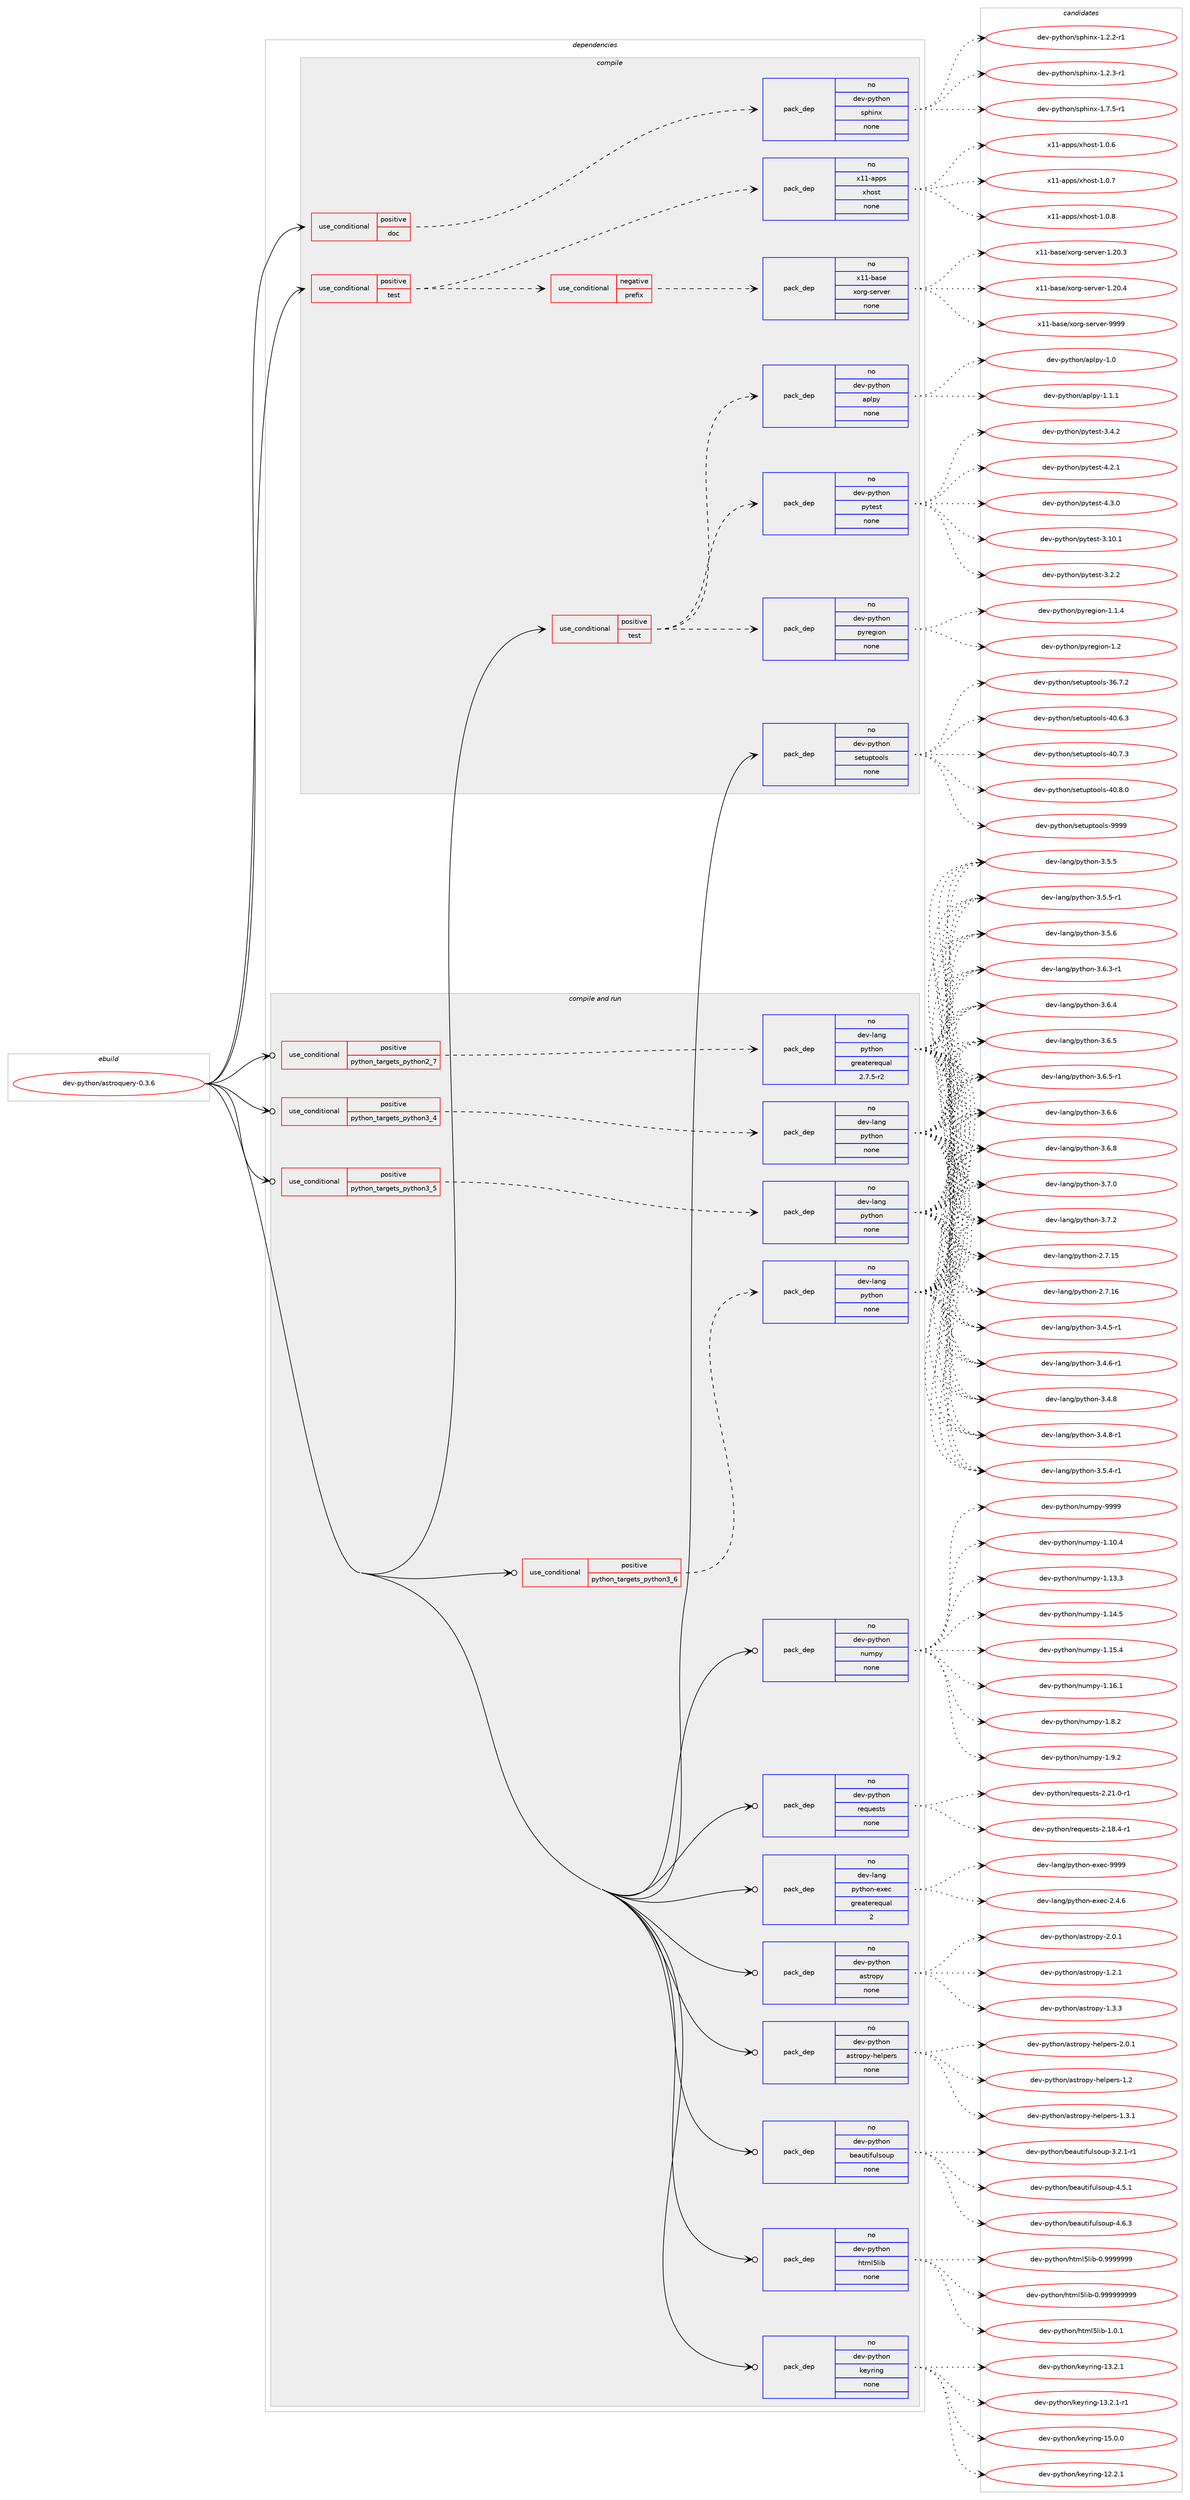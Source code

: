 digraph prolog {

# *************
# Graph options
# *************

newrank=true;
concentrate=true;
compound=true;
graph [rankdir=LR,fontname=Helvetica,fontsize=10,ranksep=1.5];#, ranksep=2.5, nodesep=0.2];
edge  [arrowhead=vee];
node  [fontname=Helvetica,fontsize=10];

# **********
# The ebuild
# **********

subgraph cluster_leftcol {
color=gray;
rank=same;
label=<<i>ebuild</i>>;
id [label="dev-python/astroquery-0.3.6", color=red, width=4, href="../dev-python/astroquery-0.3.6.svg"];
}

# ****************
# The dependencies
# ****************

subgraph cluster_midcol {
color=gray;
label=<<i>dependencies</i>>;
subgraph cluster_compile {
fillcolor="#eeeeee";
style=filled;
label=<<i>compile</i>>;
subgraph cond371108 {
dependency1399318 [label=<<TABLE BORDER="0" CELLBORDER="1" CELLSPACING="0" CELLPADDING="4"><TR><TD ROWSPAN="3" CELLPADDING="10">use_conditional</TD></TR><TR><TD>positive</TD></TR><TR><TD>doc</TD></TR></TABLE>>, shape=none, color=red];
subgraph pack1004985 {
dependency1399319 [label=<<TABLE BORDER="0" CELLBORDER="1" CELLSPACING="0" CELLPADDING="4" WIDTH="220"><TR><TD ROWSPAN="6" CELLPADDING="30">pack_dep</TD></TR><TR><TD WIDTH="110">no</TD></TR><TR><TD>dev-python</TD></TR><TR><TD>sphinx</TD></TR><TR><TD>none</TD></TR><TR><TD></TD></TR></TABLE>>, shape=none, color=blue];
}
dependency1399318:e -> dependency1399319:w [weight=20,style="dashed",arrowhead="vee"];
}
id:e -> dependency1399318:w [weight=20,style="solid",arrowhead="vee"];
subgraph cond371109 {
dependency1399320 [label=<<TABLE BORDER="0" CELLBORDER="1" CELLSPACING="0" CELLPADDING="4"><TR><TD ROWSPAN="3" CELLPADDING="10">use_conditional</TD></TR><TR><TD>positive</TD></TR><TR><TD>test</TD></TR></TABLE>>, shape=none, color=red];
subgraph cond371110 {
dependency1399321 [label=<<TABLE BORDER="0" CELLBORDER="1" CELLSPACING="0" CELLPADDING="4"><TR><TD ROWSPAN="3" CELLPADDING="10">use_conditional</TD></TR><TR><TD>negative</TD></TR><TR><TD>prefix</TD></TR></TABLE>>, shape=none, color=red];
subgraph pack1004986 {
dependency1399322 [label=<<TABLE BORDER="0" CELLBORDER="1" CELLSPACING="0" CELLPADDING="4" WIDTH="220"><TR><TD ROWSPAN="6" CELLPADDING="30">pack_dep</TD></TR><TR><TD WIDTH="110">no</TD></TR><TR><TD>x11-base</TD></TR><TR><TD>xorg-server</TD></TR><TR><TD>none</TD></TR><TR><TD></TD></TR></TABLE>>, shape=none, color=blue];
}
dependency1399321:e -> dependency1399322:w [weight=20,style="dashed",arrowhead="vee"];
}
dependency1399320:e -> dependency1399321:w [weight=20,style="dashed",arrowhead="vee"];
subgraph pack1004987 {
dependency1399323 [label=<<TABLE BORDER="0" CELLBORDER="1" CELLSPACING="0" CELLPADDING="4" WIDTH="220"><TR><TD ROWSPAN="6" CELLPADDING="30">pack_dep</TD></TR><TR><TD WIDTH="110">no</TD></TR><TR><TD>x11-apps</TD></TR><TR><TD>xhost</TD></TR><TR><TD>none</TD></TR><TR><TD></TD></TR></TABLE>>, shape=none, color=blue];
}
dependency1399320:e -> dependency1399323:w [weight=20,style="dashed",arrowhead="vee"];
}
id:e -> dependency1399320:w [weight=20,style="solid",arrowhead="vee"];
subgraph cond371111 {
dependency1399324 [label=<<TABLE BORDER="0" CELLBORDER="1" CELLSPACING="0" CELLPADDING="4"><TR><TD ROWSPAN="3" CELLPADDING="10">use_conditional</TD></TR><TR><TD>positive</TD></TR><TR><TD>test</TD></TR></TABLE>>, shape=none, color=red];
subgraph pack1004988 {
dependency1399325 [label=<<TABLE BORDER="0" CELLBORDER="1" CELLSPACING="0" CELLPADDING="4" WIDTH="220"><TR><TD ROWSPAN="6" CELLPADDING="30">pack_dep</TD></TR><TR><TD WIDTH="110">no</TD></TR><TR><TD>dev-python</TD></TR><TR><TD>aplpy</TD></TR><TR><TD>none</TD></TR><TR><TD></TD></TR></TABLE>>, shape=none, color=blue];
}
dependency1399324:e -> dependency1399325:w [weight=20,style="dashed",arrowhead="vee"];
subgraph pack1004989 {
dependency1399326 [label=<<TABLE BORDER="0" CELLBORDER="1" CELLSPACING="0" CELLPADDING="4" WIDTH="220"><TR><TD ROWSPAN="6" CELLPADDING="30">pack_dep</TD></TR><TR><TD WIDTH="110">no</TD></TR><TR><TD>dev-python</TD></TR><TR><TD>pyregion</TD></TR><TR><TD>none</TD></TR><TR><TD></TD></TR></TABLE>>, shape=none, color=blue];
}
dependency1399324:e -> dependency1399326:w [weight=20,style="dashed",arrowhead="vee"];
subgraph pack1004990 {
dependency1399327 [label=<<TABLE BORDER="0" CELLBORDER="1" CELLSPACING="0" CELLPADDING="4" WIDTH="220"><TR><TD ROWSPAN="6" CELLPADDING="30">pack_dep</TD></TR><TR><TD WIDTH="110">no</TD></TR><TR><TD>dev-python</TD></TR><TR><TD>pytest</TD></TR><TR><TD>none</TD></TR><TR><TD></TD></TR></TABLE>>, shape=none, color=blue];
}
dependency1399324:e -> dependency1399327:w [weight=20,style="dashed",arrowhead="vee"];
}
id:e -> dependency1399324:w [weight=20,style="solid",arrowhead="vee"];
subgraph pack1004991 {
dependency1399328 [label=<<TABLE BORDER="0" CELLBORDER="1" CELLSPACING="0" CELLPADDING="4" WIDTH="220"><TR><TD ROWSPAN="6" CELLPADDING="30">pack_dep</TD></TR><TR><TD WIDTH="110">no</TD></TR><TR><TD>dev-python</TD></TR><TR><TD>setuptools</TD></TR><TR><TD>none</TD></TR><TR><TD></TD></TR></TABLE>>, shape=none, color=blue];
}
id:e -> dependency1399328:w [weight=20,style="solid",arrowhead="vee"];
}
subgraph cluster_compileandrun {
fillcolor="#eeeeee";
style=filled;
label=<<i>compile and run</i>>;
subgraph cond371112 {
dependency1399329 [label=<<TABLE BORDER="0" CELLBORDER="1" CELLSPACING="0" CELLPADDING="4"><TR><TD ROWSPAN="3" CELLPADDING="10">use_conditional</TD></TR><TR><TD>positive</TD></TR><TR><TD>python_targets_python2_7</TD></TR></TABLE>>, shape=none, color=red];
subgraph pack1004992 {
dependency1399330 [label=<<TABLE BORDER="0" CELLBORDER="1" CELLSPACING="0" CELLPADDING="4" WIDTH="220"><TR><TD ROWSPAN="6" CELLPADDING="30">pack_dep</TD></TR><TR><TD WIDTH="110">no</TD></TR><TR><TD>dev-lang</TD></TR><TR><TD>python</TD></TR><TR><TD>greaterequal</TD></TR><TR><TD>2.7.5-r2</TD></TR></TABLE>>, shape=none, color=blue];
}
dependency1399329:e -> dependency1399330:w [weight=20,style="dashed",arrowhead="vee"];
}
id:e -> dependency1399329:w [weight=20,style="solid",arrowhead="odotvee"];
subgraph cond371113 {
dependency1399331 [label=<<TABLE BORDER="0" CELLBORDER="1" CELLSPACING="0" CELLPADDING="4"><TR><TD ROWSPAN="3" CELLPADDING="10">use_conditional</TD></TR><TR><TD>positive</TD></TR><TR><TD>python_targets_python3_4</TD></TR></TABLE>>, shape=none, color=red];
subgraph pack1004993 {
dependency1399332 [label=<<TABLE BORDER="0" CELLBORDER="1" CELLSPACING="0" CELLPADDING="4" WIDTH="220"><TR><TD ROWSPAN="6" CELLPADDING="30">pack_dep</TD></TR><TR><TD WIDTH="110">no</TD></TR><TR><TD>dev-lang</TD></TR><TR><TD>python</TD></TR><TR><TD>none</TD></TR><TR><TD></TD></TR></TABLE>>, shape=none, color=blue];
}
dependency1399331:e -> dependency1399332:w [weight=20,style="dashed",arrowhead="vee"];
}
id:e -> dependency1399331:w [weight=20,style="solid",arrowhead="odotvee"];
subgraph cond371114 {
dependency1399333 [label=<<TABLE BORDER="0" CELLBORDER="1" CELLSPACING="0" CELLPADDING="4"><TR><TD ROWSPAN="3" CELLPADDING="10">use_conditional</TD></TR><TR><TD>positive</TD></TR><TR><TD>python_targets_python3_5</TD></TR></TABLE>>, shape=none, color=red];
subgraph pack1004994 {
dependency1399334 [label=<<TABLE BORDER="0" CELLBORDER="1" CELLSPACING="0" CELLPADDING="4" WIDTH="220"><TR><TD ROWSPAN="6" CELLPADDING="30">pack_dep</TD></TR><TR><TD WIDTH="110">no</TD></TR><TR><TD>dev-lang</TD></TR><TR><TD>python</TD></TR><TR><TD>none</TD></TR><TR><TD></TD></TR></TABLE>>, shape=none, color=blue];
}
dependency1399333:e -> dependency1399334:w [weight=20,style="dashed",arrowhead="vee"];
}
id:e -> dependency1399333:w [weight=20,style="solid",arrowhead="odotvee"];
subgraph cond371115 {
dependency1399335 [label=<<TABLE BORDER="0" CELLBORDER="1" CELLSPACING="0" CELLPADDING="4"><TR><TD ROWSPAN="3" CELLPADDING="10">use_conditional</TD></TR><TR><TD>positive</TD></TR><TR><TD>python_targets_python3_6</TD></TR></TABLE>>, shape=none, color=red];
subgraph pack1004995 {
dependency1399336 [label=<<TABLE BORDER="0" CELLBORDER="1" CELLSPACING="0" CELLPADDING="4" WIDTH="220"><TR><TD ROWSPAN="6" CELLPADDING="30">pack_dep</TD></TR><TR><TD WIDTH="110">no</TD></TR><TR><TD>dev-lang</TD></TR><TR><TD>python</TD></TR><TR><TD>none</TD></TR><TR><TD></TD></TR></TABLE>>, shape=none, color=blue];
}
dependency1399335:e -> dependency1399336:w [weight=20,style="dashed",arrowhead="vee"];
}
id:e -> dependency1399335:w [weight=20,style="solid",arrowhead="odotvee"];
subgraph pack1004996 {
dependency1399337 [label=<<TABLE BORDER="0" CELLBORDER="1" CELLSPACING="0" CELLPADDING="4" WIDTH="220"><TR><TD ROWSPAN="6" CELLPADDING="30">pack_dep</TD></TR><TR><TD WIDTH="110">no</TD></TR><TR><TD>dev-lang</TD></TR><TR><TD>python-exec</TD></TR><TR><TD>greaterequal</TD></TR><TR><TD>2</TD></TR></TABLE>>, shape=none, color=blue];
}
id:e -> dependency1399337:w [weight=20,style="solid",arrowhead="odotvee"];
subgraph pack1004997 {
dependency1399338 [label=<<TABLE BORDER="0" CELLBORDER="1" CELLSPACING="0" CELLPADDING="4" WIDTH="220"><TR><TD ROWSPAN="6" CELLPADDING="30">pack_dep</TD></TR><TR><TD WIDTH="110">no</TD></TR><TR><TD>dev-python</TD></TR><TR><TD>astropy</TD></TR><TR><TD>none</TD></TR><TR><TD></TD></TR></TABLE>>, shape=none, color=blue];
}
id:e -> dependency1399338:w [weight=20,style="solid",arrowhead="odotvee"];
subgraph pack1004998 {
dependency1399339 [label=<<TABLE BORDER="0" CELLBORDER="1" CELLSPACING="0" CELLPADDING="4" WIDTH="220"><TR><TD ROWSPAN="6" CELLPADDING="30">pack_dep</TD></TR><TR><TD WIDTH="110">no</TD></TR><TR><TD>dev-python</TD></TR><TR><TD>astropy-helpers</TD></TR><TR><TD>none</TD></TR><TR><TD></TD></TR></TABLE>>, shape=none, color=blue];
}
id:e -> dependency1399339:w [weight=20,style="solid",arrowhead="odotvee"];
subgraph pack1004999 {
dependency1399340 [label=<<TABLE BORDER="0" CELLBORDER="1" CELLSPACING="0" CELLPADDING="4" WIDTH="220"><TR><TD ROWSPAN="6" CELLPADDING="30">pack_dep</TD></TR><TR><TD WIDTH="110">no</TD></TR><TR><TD>dev-python</TD></TR><TR><TD>beautifulsoup</TD></TR><TR><TD>none</TD></TR><TR><TD></TD></TR></TABLE>>, shape=none, color=blue];
}
id:e -> dependency1399340:w [weight=20,style="solid",arrowhead="odotvee"];
subgraph pack1005000 {
dependency1399341 [label=<<TABLE BORDER="0" CELLBORDER="1" CELLSPACING="0" CELLPADDING="4" WIDTH="220"><TR><TD ROWSPAN="6" CELLPADDING="30">pack_dep</TD></TR><TR><TD WIDTH="110">no</TD></TR><TR><TD>dev-python</TD></TR><TR><TD>html5lib</TD></TR><TR><TD>none</TD></TR><TR><TD></TD></TR></TABLE>>, shape=none, color=blue];
}
id:e -> dependency1399341:w [weight=20,style="solid",arrowhead="odotvee"];
subgraph pack1005001 {
dependency1399342 [label=<<TABLE BORDER="0" CELLBORDER="1" CELLSPACING="0" CELLPADDING="4" WIDTH="220"><TR><TD ROWSPAN="6" CELLPADDING="30">pack_dep</TD></TR><TR><TD WIDTH="110">no</TD></TR><TR><TD>dev-python</TD></TR><TR><TD>keyring</TD></TR><TR><TD>none</TD></TR><TR><TD></TD></TR></TABLE>>, shape=none, color=blue];
}
id:e -> dependency1399342:w [weight=20,style="solid",arrowhead="odotvee"];
subgraph pack1005002 {
dependency1399343 [label=<<TABLE BORDER="0" CELLBORDER="1" CELLSPACING="0" CELLPADDING="4" WIDTH="220"><TR><TD ROWSPAN="6" CELLPADDING="30">pack_dep</TD></TR><TR><TD WIDTH="110">no</TD></TR><TR><TD>dev-python</TD></TR><TR><TD>numpy</TD></TR><TR><TD>none</TD></TR><TR><TD></TD></TR></TABLE>>, shape=none, color=blue];
}
id:e -> dependency1399343:w [weight=20,style="solid",arrowhead="odotvee"];
subgraph pack1005003 {
dependency1399344 [label=<<TABLE BORDER="0" CELLBORDER="1" CELLSPACING="0" CELLPADDING="4" WIDTH="220"><TR><TD ROWSPAN="6" CELLPADDING="30">pack_dep</TD></TR><TR><TD WIDTH="110">no</TD></TR><TR><TD>dev-python</TD></TR><TR><TD>requests</TD></TR><TR><TD>none</TD></TR><TR><TD></TD></TR></TABLE>>, shape=none, color=blue];
}
id:e -> dependency1399344:w [weight=20,style="solid",arrowhead="odotvee"];
}
subgraph cluster_run {
fillcolor="#eeeeee";
style=filled;
label=<<i>run</i>>;
}
}

# **************
# The candidates
# **************

subgraph cluster_choices {
rank=same;
color=gray;
label=<<i>candidates</i>>;

subgraph choice1004985 {
color=black;
nodesep=1;
choice10010111845112121116104111110471151121041051101204549465046504511449 [label="dev-python/sphinx-1.2.2-r1", color=red, width=4,href="../dev-python/sphinx-1.2.2-r1.svg"];
choice10010111845112121116104111110471151121041051101204549465046514511449 [label="dev-python/sphinx-1.2.3-r1", color=red, width=4,href="../dev-python/sphinx-1.2.3-r1.svg"];
choice10010111845112121116104111110471151121041051101204549465546534511449 [label="dev-python/sphinx-1.7.5-r1", color=red, width=4,href="../dev-python/sphinx-1.7.5-r1.svg"];
dependency1399319:e -> choice10010111845112121116104111110471151121041051101204549465046504511449:w [style=dotted,weight="100"];
dependency1399319:e -> choice10010111845112121116104111110471151121041051101204549465046514511449:w [style=dotted,weight="100"];
dependency1399319:e -> choice10010111845112121116104111110471151121041051101204549465546534511449:w [style=dotted,weight="100"];
}
subgraph choice1004986 {
color=black;
nodesep=1;
choice1204949459897115101471201111141034511510111411810111445494650484651 [label="x11-base/xorg-server-1.20.3", color=red, width=4,href="../x11-base/xorg-server-1.20.3.svg"];
choice1204949459897115101471201111141034511510111411810111445494650484652 [label="x11-base/xorg-server-1.20.4", color=red, width=4,href="../x11-base/xorg-server-1.20.4.svg"];
choice120494945989711510147120111114103451151011141181011144557575757 [label="x11-base/xorg-server-9999", color=red, width=4,href="../x11-base/xorg-server-9999.svg"];
dependency1399322:e -> choice1204949459897115101471201111141034511510111411810111445494650484651:w [style=dotted,weight="100"];
dependency1399322:e -> choice1204949459897115101471201111141034511510111411810111445494650484652:w [style=dotted,weight="100"];
dependency1399322:e -> choice120494945989711510147120111114103451151011141181011144557575757:w [style=dotted,weight="100"];
}
subgraph choice1004987 {
color=black;
nodesep=1;
choice1204949459711211211547120104111115116454946484654 [label="x11-apps/xhost-1.0.6", color=red, width=4,href="../x11-apps/xhost-1.0.6.svg"];
choice1204949459711211211547120104111115116454946484655 [label="x11-apps/xhost-1.0.7", color=red, width=4,href="../x11-apps/xhost-1.0.7.svg"];
choice1204949459711211211547120104111115116454946484656 [label="x11-apps/xhost-1.0.8", color=red, width=4,href="../x11-apps/xhost-1.0.8.svg"];
dependency1399323:e -> choice1204949459711211211547120104111115116454946484654:w [style=dotted,weight="100"];
dependency1399323:e -> choice1204949459711211211547120104111115116454946484655:w [style=dotted,weight="100"];
dependency1399323:e -> choice1204949459711211211547120104111115116454946484656:w [style=dotted,weight="100"];
}
subgraph choice1004988 {
color=black;
nodesep=1;
choice10010111845112121116104111110479711210811212145494648 [label="dev-python/aplpy-1.0", color=red, width=4,href="../dev-python/aplpy-1.0.svg"];
choice100101118451121211161041111104797112108112121454946494649 [label="dev-python/aplpy-1.1.1", color=red, width=4,href="../dev-python/aplpy-1.1.1.svg"];
dependency1399325:e -> choice10010111845112121116104111110479711210811212145494648:w [style=dotted,weight="100"];
dependency1399325:e -> choice100101118451121211161041111104797112108112121454946494649:w [style=dotted,weight="100"];
}
subgraph choice1004989 {
color=black;
nodesep=1;
choice1001011184511212111610411111047112121114101103105111110454946494652 [label="dev-python/pyregion-1.1.4", color=red, width=4,href="../dev-python/pyregion-1.1.4.svg"];
choice100101118451121211161041111104711212111410110310511111045494650 [label="dev-python/pyregion-1.2", color=red, width=4,href="../dev-python/pyregion-1.2.svg"];
dependency1399326:e -> choice1001011184511212111610411111047112121114101103105111110454946494652:w [style=dotted,weight="100"];
dependency1399326:e -> choice100101118451121211161041111104711212111410110310511111045494650:w [style=dotted,weight="100"];
}
subgraph choice1004990 {
color=black;
nodesep=1;
choice100101118451121211161041111104711212111610111511645514649484649 [label="dev-python/pytest-3.10.1", color=red, width=4,href="../dev-python/pytest-3.10.1.svg"];
choice1001011184511212111610411111047112121116101115116455146504650 [label="dev-python/pytest-3.2.2", color=red, width=4,href="../dev-python/pytest-3.2.2.svg"];
choice1001011184511212111610411111047112121116101115116455146524650 [label="dev-python/pytest-3.4.2", color=red, width=4,href="../dev-python/pytest-3.4.2.svg"];
choice1001011184511212111610411111047112121116101115116455246504649 [label="dev-python/pytest-4.2.1", color=red, width=4,href="../dev-python/pytest-4.2.1.svg"];
choice1001011184511212111610411111047112121116101115116455246514648 [label="dev-python/pytest-4.3.0", color=red, width=4,href="../dev-python/pytest-4.3.0.svg"];
dependency1399327:e -> choice100101118451121211161041111104711212111610111511645514649484649:w [style=dotted,weight="100"];
dependency1399327:e -> choice1001011184511212111610411111047112121116101115116455146504650:w [style=dotted,weight="100"];
dependency1399327:e -> choice1001011184511212111610411111047112121116101115116455146524650:w [style=dotted,weight="100"];
dependency1399327:e -> choice1001011184511212111610411111047112121116101115116455246504649:w [style=dotted,weight="100"];
dependency1399327:e -> choice1001011184511212111610411111047112121116101115116455246514648:w [style=dotted,weight="100"];
}
subgraph choice1004991 {
color=black;
nodesep=1;
choice100101118451121211161041111104711510111611711211611111110811545515446554650 [label="dev-python/setuptools-36.7.2", color=red, width=4,href="../dev-python/setuptools-36.7.2.svg"];
choice100101118451121211161041111104711510111611711211611111110811545524846544651 [label="dev-python/setuptools-40.6.3", color=red, width=4,href="../dev-python/setuptools-40.6.3.svg"];
choice100101118451121211161041111104711510111611711211611111110811545524846554651 [label="dev-python/setuptools-40.7.3", color=red, width=4,href="../dev-python/setuptools-40.7.3.svg"];
choice100101118451121211161041111104711510111611711211611111110811545524846564648 [label="dev-python/setuptools-40.8.0", color=red, width=4,href="../dev-python/setuptools-40.8.0.svg"];
choice10010111845112121116104111110471151011161171121161111111081154557575757 [label="dev-python/setuptools-9999", color=red, width=4,href="../dev-python/setuptools-9999.svg"];
dependency1399328:e -> choice100101118451121211161041111104711510111611711211611111110811545515446554650:w [style=dotted,weight="100"];
dependency1399328:e -> choice100101118451121211161041111104711510111611711211611111110811545524846544651:w [style=dotted,weight="100"];
dependency1399328:e -> choice100101118451121211161041111104711510111611711211611111110811545524846554651:w [style=dotted,weight="100"];
dependency1399328:e -> choice100101118451121211161041111104711510111611711211611111110811545524846564648:w [style=dotted,weight="100"];
dependency1399328:e -> choice10010111845112121116104111110471151011161171121161111111081154557575757:w [style=dotted,weight="100"];
}
subgraph choice1004992 {
color=black;
nodesep=1;
choice10010111845108971101034711212111610411111045504655464953 [label="dev-lang/python-2.7.15", color=red, width=4,href="../dev-lang/python-2.7.15.svg"];
choice10010111845108971101034711212111610411111045504655464954 [label="dev-lang/python-2.7.16", color=red, width=4,href="../dev-lang/python-2.7.16.svg"];
choice1001011184510897110103471121211161041111104551465246534511449 [label="dev-lang/python-3.4.5-r1", color=red, width=4,href="../dev-lang/python-3.4.5-r1.svg"];
choice1001011184510897110103471121211161041111104551465246544511449 [label="dev-lang/python-3.4.6-r1", color=red, width=4,href="../dev-lang/python-3.4.6-r1.svg"];
choice100101118451089711010347112121116104111110455146524656 [label="dev-lang/python-3.4.8", color=red, width=4,href="../dev-lang/python-3.4.8.svg"];
choice1001011184510897110103471121211161041111104551465246564511449 [label="dev-lang/python-3.4.8-r1", color=red, width=4,href="../dev-lang/python-3.4.8-r1.svg"];
choice1001011184510897110103471121211161041111104551465346524511449 [label="dev-lang/python-3.5.4-r1", color=red, width=4,href="../dev-lang/python-3.5.4-r1.svg"];
choice100101118451089711010347112121116104111110455146534653 [label="dev-lang/python-3.5.5", color=red, width=4,href="../dev-lang/python-3.5.5.svg"];
choice1001011184510897110103471121211161041111104551465346534511449 [label="dev-lang/python-3.5.5-r1", color=red, width=4,href="../dev-lang/python-3.5.5-r1.svg"];
choice100101118451089711010347112121116104111110455146534654 [label="dev-lang/python-3.5.6", color=red, width=4,href="../dev-lang/python-3.5.6.svg"];
choice1001011184510897110103471121211161041111104551465446514511449 [label="dev-lang/python-3.6.3-r1", color=red, width=4,href="../dev-lang/python-3.6.3-r1.svg"];
choice100101118451089711010347112121116104111110455146544652 [label="dev-lang/python-3.6.4", color=red, width=4,href="../dev-lang/python-3.6.4.svg"];
choice100101118451089711010347112121116104111110455146544653 [label="dev-lang/python-3.6.5", color=red, width=4,href="../dev-lang/python-3.6.5.svg"];
choice1001011184510897110103471121211161041111104551465446534511449 [label="dev-lang/python-3.6.5-r1", color=red, width=4,href="../dev-lang/python-3.6.5-r1.svg"];
choice100101118451089711010347112121116104111110455146544654 [label="dev-lang/python-3.6.6", color=red, width=4,href="../dev-lang/python-3.6.6.svg"];
choice100101118451089711010347112121116104111110455146544656 [label="dev-lang/python-3.6.8", color=red, width=4,href="../dev-lang/python-3.6.8.svg"];
choice100101118451089711010347112121116104111110455146554648 [label="dev-lang/python-3.7.0", color=red, width=4,href="../dev-lang/python-3.7.0.svg"];
choice100101118451089711010347112121116104111110455146554650 [label="dev-lang/python-3.7.2", color=red, width=4,href="../dev-lang/python-3.7.2.svg"];
dependency1399330:e -> choice10010111845108971101034711212111610411111045504655464953:w [style=dotted,weight="100"];
dependency1399330:e -> choice10010111845108971101034711212111610411111045504655464954:w [style=dotted,weight="100"];
dependency1399330:e -> choice1001011184510897110103471121211161041111104551465246534511449:w [style=dotted,weight="100"];
dependency1399330:e -> choice1001011184510897110103471121211161041111104551465246544511449:w [style=dotted,weight="100"];
dependency1399330:e -> choice100101118451089711010347112121116104111110455146524656:w [style=dotted,weight="100"];
dependency1399330:e -> choice1001011184510897110103471121211161041111104551465246564511449:w [style=dotted,weight="100"];
dependency1399330:e -> choice1001011184510897110103471121211161041111104551465346524511449:w [style=dotted,weight="100"];
dependency1399330:e -> choice100101118451089711010347112121116104111110455146534653:w [style=dotted,weight="100"];
dependency1399330:e -> choice1001011184510897110103471121211161041111104551465346534511449:w [style=dotted,weight="100"];
dependency1399330:e -> choice100101118451089711010347112121116104111110455146534654:w [style=dotted,weight="100"];
dependency1399330:e -> choice1001011184510897110103471121211161041111104551465446514511449:w [style=dotted,weight="100"];
dependency1399330:e -> choice100101118451089711010347112121116104111110455146544652:w [style=dotted,weight="100"];
dependency1399330:e -> choice100101118451089711010347112121116104111110455146544653:w [style=dotted,weight="100"];
dependency1399330:e -> choice1001011184510897110103471121211161041111104551465446534511449:w [style=dotted,weight="100"];
dependency1399330:e -> choice100101118451089711010347112121116104111110455146544654:w [style=dotted,weight="100"];
dependency1399330:e -> choice100101118451089711010347112121116104111110455146544656:w [style=dotted,weight="100"];
dependency1399330:e -> choice100101118451089711010347112121116104111110455146554648:w [style=dotted,weight="100"];
dependency1399330:e -> choice100101118451089711010347112121116104111110455146554650:w [style=dotted,weight="100"];
}
subgraph choice1004993 {
color=black;
nodesep=1;
choice10010111845108971101034711212111610411111045504655464953 [label="dev-lang/python-2.7.15", color=red, width=4,href="../dev-lang/python-2.7.15.svg"];
choice10010111845108971101034711212111610411111045504655464954 [label="dev-lang/python-2.7.16", color=red, width=4,href="../dev-lang/python-2.7.16.svg"];
choice1001011184510897110103471121211161041111104551465246534511449 [label="dev-lang/python-3.4.5-r1", color=red, width=4,href="../dev-lang/python-3.4.5-r1.svg"];
choice1001011184510897110103471121211161041111104551465246544511449 [label="dev-lang/python-3.4.6-r1", color=red, width=4,href="../dev-lang/python-3.4.6-r1.svg"];
choice100101118451089711010347112121116104111110455146524656 [label="dev-lang/python-3.4.8", color=red, width=4,href="../dev-lang/python-3.4.8.svg"];
choice1001011184510897110103471121211161041111104551465246564511449 [label="dev-lang/python-3.4.8-r1", color=red, width=4,href="../dev-lang/python-3.4.8-r1.svg"];
choice1001011184510897110103471121211161041111104551465346524511449 [label="dev-lang/python-3.5.4-r1", color=red, width=4,href="../dev-lang/python-3.5.4-r1.svg"];
choice100101118451089711010347112121116104111110455146534653 [label="dev-lang/python-3.5.5", color=red, width=4,href="../dev-lang/python-3.5.5.svg"];
choice1001011184510897110103471121211161041111104551465346534511449 [label="dev-lang/python-3.5.5-r1", color=red, width=4,href="../dev-lang/python-3.5.5-r1.svg"];
choice100101118451089711010347112121116104111110455146534654 [label="dev-lang/python-3.5.6", color=red, width=4,href="../dev-lang/python-3.5.6.svg"];
choice1001011184510897110103471121211161041111104551465446514511449 [label="dev-lang/python-3.6.3-r1", color=red, width=4,href="../dev-lang/python-3.6.3-r1.svg"];
choice100101118451089711010347112121116104111110455146544652 [label="dev-lang/python-3.6.4", color=red, width=4,href="../dev-lang/python-3.6.4.svg"];
choice100101118451089711010347112121116104111110455146544653 [label="dev-lang/python-3.6.5", color=red, width=4,href="../dev-lang/python-3.6.5.svg"];
choice1001011184510897110103471121211161041111104551465446534511449 [label="dev-lang/python-3.6.5-r1", color=red, width=4,href="../dev-lang/python-3.6.5-r1.svg"];
choice100101118451089711010347112121116104111110455146544654 [label="dev-lang/python-3.6.6", color=red, width=4,href="../dev-lang/python-3.6.6.svg"];
choice100101118451089711010347112121116104111110455146544656 [label="dev-lang/python-3.6.8", color=red, width=4,href="../dev-lang/python-3.6.8.svg"];
choice100101118451089711010347112121116104111110455146554648 [label="dev-lang/python-3.7.0", color=red, width=4,href="../dev-lang/python-3.7.0.svg"];
choice100101118451089711010347112121116104111110455146554650 [label="dev-lang/python-3.7.2", color=red, width=4,href="../dev-lang/python-3.7.2.svg"];
dependency1399332:e -> choice10010111845108971101034711212111610411111045504655464953:w [style=dotted,weight="100"];
dependency1399332:e -> choice10010111845108971101034711212111610411111045504655464954:w [style=dotted,weight="100"];
dependency1399332:e -> choice1001011184510897110103471121211161041111104551465246534511449:w [style=dotted,weight="100"];
dependency1399332:e -> choice1001011184510897110103471121211161041111104551465246544511449:w [style=dotted,weight="100"];
dependency1399332:e -> choice100101118451089711010347112121116104111110455146524656:w [style=dotted,weight="100"];
dependency1399332:e -> choice1001011184510897110103471121211161041111104551465246564511449:w [style=dotted,weight="100"];
dependency1399332:e -> choice1001011184510897110103471121211161041111104551465346524511449:w [style=dotted,weight="100"];
dependency1399332:e -> choice100101118451089711010347112121116104111110455146534653:w [style=dotted,weight="100"];
dependency1399332:e -> choice1001011184510897110103471121211161041111104551465346534511449:w [style=dotted,weight="100"];
dependency1399332:e -> choice100101118451089711010347112121116104111110455146534654:w [style=dotted,weight="100"];
dependency1399332:e -> choice1001011184510897110103471121211161041111104551465446514511449:w [style=dotted,weight="100"];
dependency1399332:e -> choice100101118451089711010347112121116104111110455146544652:w [style=dotted,weight="100"];
dependency1399332:e -> choice100101118451089711010347112121116104111110455146544653:w [style=dotted,weight="100"];
dependency1399332:e -> choice1001011184510897110103471121211161041111104551465446534511449:w [style=dotted,weight="100"];
dependency1399332:e -> choice100101118451089711010347112121116104111110455146544654:w [style=dotted,weight="100"];
dependency1399332:e -> choice100101118451089711010347112121116104111110455146544656:w [style=dotted,weight="100"];
dependency1399332:e -> choice100101118451089711010347112121116104111110455146554648:w [style=dotted,weight="100"];
dependency1399332:e -> choice100101118451089711010347112121116104111110455146554650:w [style=dotted,weight="100"];
}
subgraph choice1004994 {
color=black;
nodesep=1;
choice10010111845108971101034711212111610411111045504655464953 [label="dev-lang/python-2.7.15", color=red, width=4,href="../dev-lang/python-2.7.15.svg"];
choice10010111845108971101034711212111610411111045504655464954 [label="dev-lang/python-2.7.16", color=red, width=4,href="../dev-lang/python-2.7.16.svg"];
choice1001011184510897110103471121211161041111104551465246534511449 [label="dev-lang/python-3.4.5-r1", color=red, width=4,href="../dev-lang/python-3.4.5-r1.svg"];
choice1001011184510897110103471121211161041111104551465246544511449 [label="dev-lang/python-3.4.6-r1", color=red, width=4,href="../dev-lang/python-3.4.6-r1.svg"];
choice100101118451089711010347112121116104111110455146524656 [label="dev-lang/python-3.4.8", color=red, width=4,href="../dev-lang/python-3.4.8.svg"];
choice1001011184510897110103471121211161041111104551465246564511449 [label="dev-lang/python-3.4.8-r1", color=red, width=4,href="../dev-lang/python-3.4.8-r1.svg"];
choice1001011184510897110103471121211161041111104551465346524511449 [label="dev-lang/python-3.5.4-r1", color=red, width=4,href="../dev-lang/python-3.5.4-r1.svg"];
choice100101118451089711010347112121116104111110455146534653 [label="dev-lang/python-3.5.5", color=red, width=4,href="../dev-lang/python-3.5.5.svg"];
choice1001011184510897110103471121211161041111104551465346534511449 [label="dev-lang/python-3.5.5-r1", color=red, width=4,href="../dev-lang/python-3.5.5-r1.svg"];
choice100101118451089711010347112121116104111110455146534654 [label="dev-lang/python-3.5.6", color=red, width=4,href="../dev-lang/python-3.5.6.svg"];
choice1001011184510897110103471121211161041111104551465446514511449 [label="dev-lang/python-3.6.3-r1", color=red, width=4,href="../dev-lang/python-3.6.3-r1.svg"];
choice100101118451089711010347112121116104111110455146544652 [label="dev-lang/python-3.6.4", color=red, width=4,href="../dev-lang/python-3.6.4.svg"];
choice100101118451089711010347112121116104111110455146544653 [label="dev-lang/python-3.6.5", color=red, width=4,href="../dev-lang/python-3.6.5.svg"];
choice1001011184510897110103471121211161041111104551465446534511449 [label="dev-lang/python-3.6.5-r1", color=red, width=4,href="../dev-lang/python-3.6.5-r1.svg"];
choice100101118451089711010347112121116104111110455146544654 [label="dev-lang/python-3.6.6", color=red, width=4,href="../dev-lang/python-3.6.6.svg"];
choice100101118451089711010347112121116104111110455146544656 [label="dev-lang/python-3.6.8", color=red, width=4,href="../dev-lang/python-3.6.8.svg"];
choice100101118451089711010347112121116104111110455146554648 [label="dev-lang/python-3.7.0", color=red, width=4,href="../dev-lang/python-3.7.0.svg"];
choice100101118451089711010347112121116104111110455146554650 [label="dev-lang/python-3.7.2", color=red, width=4,href="../dev-lang/python-3.7.2.svg"];
dependency1399334:e -> choice10010111845108971101034711212111610411111045504655464953:w [style=dotted,weight="100"];
dependency1399334:e -> choice10010111845108971101034711212111610411111045504655464954:w [style=dotted,weight="100"];
dependency1399334:e -> choice1001011184510897110103471121211161041111104551465246534511449:w [style=dotted,weight="100"];
dependency1399334:e -> choice1001011184510897110103471121211161041111104551465246544511449:w [style=dotted,weight="100"];
dependency1399334:e -> choice100101118451089711010347112121116104111110455146524656:w [style=dotted,weight="100"];
dependency1399334:e -> choice1001011184510897110103471121211161041111104551465246564511449:w [style=dotted,weight="100"];
dependency1399334:e -> choice1001011184510897110103471121211161041111104551465346524511449:w [style=dotted,weight="100"];
dependency1399334:e -> choice100101118451089711010347112121116104111110455146534653:w [style=dotted,weight="100"];
dependency1399334:e -> choice1001011184510897110103471121211161041111104551465346534511449:w [style=dotted,weight="100"];
dependency1399334:e -> choice100101118451089711010347112121116104111110455146534654:w [style=dotted,weight="100"];
dependency1399334:e -> choice1001011184510897110103471121211161041111104551465446514511449:w [style=dotted,weight="100"];
dependency1399334:e -> choice100101118451089711010347112121116104111110455146544652:w [style=dotted,weight="100"];
dependency1399334:e -> choice100101118451089711010347112121116104111110455146544653:w [style=dotted,weight="100"];
dependency1399334:e -> choice1001011184510897110103471121211161041111104551465446534511449:w [style=dotted,weight="100"];
dependency1399334:e -> choice100101118451089711010347112121116104111110455146544654:w [style=dotted,weight="100"];
dependency1399334:e -> choice100101118451089711010347112121116104111110455146544656:w [style=dotted,weight="100"];
dependency1399334:e -> choice100101118451089711010347112121116104111110455146554648:w [style=dotted,weight="100"];
dependency1399334:e -> choice100101118451089711010347112121116104111110455146554650:w [style=dotted,weight="100"];
}
subgraph choice1004995 {
color=black;
nodesep=1;
choice10010111845108971101034711212111610411111045504655464953 [label="dev-lang/python-2.7.15", color=red, width=4,href="../dev-lang/python-2.7.15.svg"];
choice10010111845108971101034711212111610411111045504655464954 [label="dev-lang/python-2.7.16", color=red, width=4,href="../dev-lang/python-2.7.16.svg"];
choice1001011184510897110103471121211161041111104551465246534511449 [label="dev-lang/python-3.4.5-r1", color=red, width=4,href="../dev-lang/python-3.4.5-r1.svg"];
choice1001011184510897110103471121211161041111104551465246544511449 [label="dev-lang/python-3.4.6-r1", color=red, width=4,href="../dev-lang/python-3.4.6-r1.svg"];
choice100101118451089711010347112121116104111110455146524656 [label="dev-lang/python-3.4.8", color=red, width=4,href="../dev-lang/python-3.4.8.svg"];
choice1001011184510897110103471121211161041111104551465246564511449 [label="dev-lang/python-3.4.8-r1", color=red, width=4,href="../dev-lang/python-3.4.8-r1.svg"];
choice1001011184510897110103471121211161041111104551465346524511449 [label="dev-lang/python-3.5.4-r1", color=red, width=4,href="../dev-lang/python-3.5.4-r1.svg"];
choice100101118451089711010347112121116104111110455146534653 [label="dev-lang/python-3.5.5", color=red, width=4,href="../dev-lang/python-3.5.5.svg"];
choice1001011184510897110103471121211161041111104551465346534511449 [label="dev-lang/python-3.5.5-r1", color=red, width=4,href="../dev-lang/python-3.5.5-r1.svg"];
choice100101118451089711010347112121116104111110455146534654 [label="dev-lang/python-3.5.6", color=red, width=4,href="../dev-lang/python-3.5.6.svg"];
choice1001011184510897110103471121211161041111104551465446514511449 [label="dev-lang/python-3.6.3-r1", color=red, width=4,href="../dev-lang/python-3.6.3-r1.svg"];
choice100101118451089711010347112121116104111110455146544652 [label="dev-lang/python-3.6.4", color=red, width=4,href="../dev-lang/python-3.6.4.svg"];
choice100101118451089711010347112121116104111110455146544653 [label="dev-lang/python-3.6.5", color=red, width=4,href="../dev-lang/python-3.6.5.svg"];
choice1001011184510897110103471121211161041111104551465446534511449 [label="dev-lang/python-3.6.5-r1", color=red, width=4,href="../dev-lang/python-3.6.5-r1.svg"];
choice100101118451089711010347112121116104111110455146544654 [label="dev-lang/python-3.6.6", color=red, width=4,href="../dev-lang/python-3.6.6.svg"];
choice100101118451089711010347112121116104111110455146544656 [label="dev-lang/python-3.6.8", color=red, width=4,href="../dev-lang/python-3.6.8.svg"];
choice100101118451089711010347112121116104111110455146554648 [label="dev-lang/python-3.7.0", color=red, width=4,href="../dev-lang/python-3.7.0.svg"];
choice100101118451089711010347112121116104111110455146554650 [label="dev-lang/python-3.7.2", color=red, width=4,href="../dev-lang/python-3.7.2.svg"];
dependency1399336:e -> choice10010111845108971101034711212111610411111045504655464953:w [style=dotted,weight="100"];
dependency1399336:e -> choice10010111845108971101034711212111610411111045504655464954:w [style=dotted,weight="100"];
dependency1399336:e -> choice1001011184510897110103471121211161041111104551465246534511449:w [style=dotted,weight="100"];
dependency1399336:e -> choice1001011184510897110103471121211161041111104551465246544511449:w [style=dotted,weight="100"];
dependency1399336:e -> choice100101118451089711010347112121116104111110455146524656:w [style=dotted,weight="100"];
dependency1399336:e -> choice1001011184510897110103471121211161041111104551465246564511449:w [style=dotted,weight="100"];
dependency1399336:e -> choice1001011184510897110103471121211161041111104551465346524511449:w [style=dotted,weight="100"];
dependency1399336:e -> choice100101118451089711010347112121116104111110455146534653:w [style=dotted,weight="100"];
dependency1399336:e -> choice1001011184510897110103471121211161041111104551465346534511449:w [style=dotted,weight="100"];
dependency1399336:e -> choice100101118451089711010347112121116104111110455146534654:w [style=dotted,weight="100"];
dependency1399336:e -> choice1001011184510897110103471121211161041111104551465446514511449:w [style=dotted,weight="100"];
dependency1399336:e -> choice100101118451089711010347112121116104111110455146544652:w [style=dotted,weight="100"];
dependency1399336:e -> choice100101118451089711010347112121116104111110455146544653:w [style=dotted,weight="100"];
dependency1399336:e -> choice1001011184510897110103471121211161041111104551465446534511449:w [style=dotted,weight="100"];
dependency1399336:e -> choice100101118451089711010347112121116104111110455146544654:w [style=dotted,weight="100"];
dependency1399336:e -> choice100101118451089711010347112121116104111110455146544656:w [style=dotted,weight="100"];
dependency1399336:e -> choice100101118451089711010347112121116104111110455146554648:w [style=dotted,weight="100"];
dependency1399336:e -> choice100101118451089711010347112121116104111110455146554650:w [style=dotted,weight="100"];
}
subgraph choice1004996 {
color=black;
nodesep=1;
choice1001011184510897110103471121211161041111104510112010199455046524654 [label="dev-lang/python-exec-2.4.6", color=red, width=4,href="../dev-lang/python-exec-2.4.6.svg"];
choice10010111845108971101034711212111610411111045101120101994557575757 [label="dev-lang/python-exec-9999", color=red, width=4,href="../dev-lang/python-exec-9999.svg"];
dependency1399337:e -> choice1001011184510897110103471121211161041111104510112010199455046524654:w [style=dotted,weight="100"];
dependency1399337:e -> choice10010111845108971101034711212111610411111045101120101994557575757:w [style=dotted,weight="100"];
}
subgraph choice1004997 {
color=black;
nodesep=1;
choice100101118451121211161041111104797115116114111112121454946504649 [label="dev-python/astropy-1.2.1", color=red, width=4,href="../dev-python/astropy-1.2.1.svg"];
choice100101118451121211161041111104797115116114111112121454946514651 [label="dev-python/astropy-1.3.3", color=red, width=4,href="../dev-python/astropy-1.3.3.svg"];
choice100101118451121211161041111104797115116114111112121455046484649 [label="dev-python/astropy-2.0.1", color=red, width=4,href="../dev-python/astropy-2.0.1.svg"];
dependency1399338:e -> choice100101118451121211161041111104797115116114111112121454946504649:w [style=dotted,weight="100"];
dependency1399338:e -> choice100101118451121211161041111104797115116114111112121454946514651:w [style=dotted,weight="100"];
dependency1399338:e -> choice100101118451121211161041111104797115116114111112121455046484649:w [style=dotted,weight="100"];
}
subgraph choice1004998 {
color=black;
nodesep=1;
choice1001011184511212111610411111047971151161141111121214510410110811210111411545494650 [label="dev-python/astropy-helpers-1.2", color=red, width=4,href="../dev-python/astropy-helpers-1.2.svg"];
choice10010111845112121116104111110479711511611411111212145104101108112101114115454946514649 [label="dev-python/astropy-helpers-1.3.1", color=red, width=4,href="../dev-python/astropy-helpers-1.3.1.svg"];
choice10010111845112121116104111110479711511611411111212145104101108112101114115455046484649 [label="dev-python/astropy-helpers-2.0.1", color=red, width=4,href="../dev-python/astropy-helpers-2.0.1.svg"];
dependency1399339:e -> choice1001011184511212111610411111047971151161141111121214510410110811210111411545494650:w [style=dotted,weight="100"];
dependency1399339:e -> choice10010111845112121116104111110479711511611411111212145104101108112101114115454946514649:w [style=dotted,weight="100"];
dependency1399339:e -> choice10010111845112121116104111110479711511611411111212145104101108112101114115455046484649:w [style=dotted,weight="100"];
}
subgraph choice1004999 {
color=black;
nodesep=1;
choice100101118451121211161041111104798101971171161051021171081151111171124551465046494511449 [label="dev-python/beautifulsoup-3.2.1-r1", color=red, width=4,href="../dev-python/beautifulsoup-3.2.1-r1.svg"];
choice10010111845112121116104111110479810197117116105102117108115111117112455246534649 [label="dev-python/beautifulsoup-4.5.1", color=red, width=4,href="../dev-python/beautifulsoup-4.5.1.svg"];
choice10010111845112121116104111110479810197117116105102117108115111117112455246544651 [label="dev-python/beautifulsoup-4.6.3", color=red, width=4,href="../dev-python/beautifulsoup-4.6.3.svg"];
dependency1399340:e -> choice100101118451121211161041111104798101971171161051021171081151111171124551465046494511449:w [style=dotted,weight="100"];
dependency1399340:e -> choice10010111845112121116104111110479810197117116105102117108115111117112455246534649:w [style=dotted,weight="100"];
dependency1399340:e -> choice10010111845112121116104111110479810197117116105102117108115111117112455246544651:w [style=dotted,weight="100"];
}
subgraph choice1005000 {
color=black;
nodesep=1;
choice1001011184511212111610411111047104116109108531081059845484657575757575757 [label="dev-python/html5lib-0.9999999", color=red, width=4,href="../dev-python/html5lib-0.9999999.svg"];
choice10010111845112121116104111110471041161091085310810598454846575757575757575757 [label="dev-python/html5lib-0.999999999", color=red, width=4,href="../dev-python/html5lib-0.999999999.svg"];
choice10010111845112121116104111110471041161091085310810598454946484649 [label="dev-python/html5lib-1.0.1", color=red, width=4,href="../dev-python/html5lib-1.0.1.svg"];
dependency1399341:e -> choice1001011184511212111610411111047104116109108531081059845484657575757575757:w [style=dotted,weight="100"];
dependency1399341:e -> choice10010111845112121116104111110471041161091085310810598454846575757575757575757:w [style=dotted,weight="100"];
dependency1399341:e -> choice10010111845112121116104111110471041161091085310810598454946484649:w [style=dotted,weight="100"];
}
subgraph choice1005001 {
color=black;
nodesep=1;
choice100101118451121211161041111104710710112111410511010345495046504649 [label="dev-python/keyring-12.2.1", color=red, width=4,href="../dev-python/keyring-12.2.1.svg"];
choice100101118451121211161041111104710710112111410511010345495146504649 [label="dev-python/keyring-13.2.1", color=red, width=4,href="../dev-python/keyring-13.2.1.svg"];
choice1001011184511212111610411111047107101121114105110103454951465046494511449 [label="dev-python/keyring-13.2.1-r1", color=red, width=4,href="../dev-python/keyring-13.2.1-r1.svg"];
choice100101118451121211161041111104710710112111410511010345495346484648 [label="dev-python/keyring-15.0.0", color=red, width=4,href="../dev-python/keyring-15.0.0.svg"];
dependency1399342:e -> choice100101118451121211161041111104710710112111410511010345495046504649:w [style=dotted,weight="100"];
dependency1399342:e -> choice100101118451121211161041111104710710112111410511010345495146504649:w [style=dotted,weight="100"];
dependency1399342:e -> choice1001011184511212111610411111047107101121114105110103454951465046494511449:w [style=dotted,weight="100"];
dependency1399342:e -> choice100101118451121211161041111104710710112111410511010345495346484648:w [style=dotted,weight="100"];
}
subgraph choice1005002 {
color=black;
nodesep=1;
choice100101118451121211161041111104711011710911212145494649484652 [label="dev-python/numpy-1.10.4", color=red, width=4,href="../dev-python/numpy-1.10.4.svg"];
choice100101118451121211161041111104711011710911212145494649514651 [label="dev-python/numpy-1.13.3", color=red, width=4,href="../dev-python/numpy-1.13.3.svg"];
choice100101118451121211161041111104711011710911212145494649524653 [label="dev-python/numpy-1.14.5", color=red, width=4,href="../dev-python/numpy-1.14.5.svg"];
choice100101118451121211161041111104711011710911212145494649534652 [label="dev-python/numpy-1.15.4", color=red, width=4,href="../dev-python/numpy-1.15.4.svg"];
choice100101118451121211161041111104711011710911212145494649544649 [label="dev-python/numpy-1.16.1", color=red, width=4,href="../dev-python/numpy-1.16.1.svg"];
choice1001011184511212111610411111047110117109112121454946564650 [label="dev-python/numpy-1.8.2", color=red, width=4,href="../dev-python/numpy-1.8.2.svg"];
choice1001011184511212111610411111047110117109112121454946574650 [label="dev-python/numpy-1.9.2", color=red, width=4,href="../dev-python/numpy-1.9.2.svg"];
choice10010111845112121116104111110471101171091121214557575757 [label="dev-python/numpy-9999", color=red, width=4,href="../dev-python/numpy-9999.svg"];
dependency1399343:e -> choice100101118451121211161041111104711011710911212145494649484652:w [style=dotted,weight="100"];
dependency1399343:e -> choice100101118451121211161041111104711011710911212145494649514651:w [style=dotted,weight="100"];
dependency1399343:e -> choice100101118451121211161041111104711011710911212145494649524653:w [style=dotted,weight="100"];
dependency1399343:e -> choice100101118451121211161041111104711011710911212145494649534652:w [style=dotted,weight="100"];
dependency1399343:e -> choice100101118451121211161041111104711011710911212145494649544649:w [style=dotted,weight="100"];
dependency1399343:e -> choice1001011184511212111610411111047110117109112121454946564650:w [style=dotted,weight="100"];
dependency1399343:e -> choice1001011184511212111610411111047110117109112121454946574650:w [style=dotted,weight="100"];
dependency1399343:e -> choice10010111845112121116104111110471101171091121214557575757:w [style=dotted,weight="100"];
}
subgraph choice1005003 {
color=black;
nodesep=1;
choice1001011184511212111610411111047114101113117101115116115455046495646524511449 [label="dev-python/requests-2.18.4-r1", color=red, width=4,href="../dev-python/requests-2.18.4-r1.svg"];
choice1001011184511212111610411111047114101113117101115116115455046504946484511449 [label="dev-python/requests-2.21.0-r1", color=red, width=4,href="../dev-python/requests-2.21.0-r1.svg"];
dependency1399344:e -> choice1001011184511212111610411111047114101113117101115116115455046495646524511449:w [style=dotted,weight="100"];
dependency1399344:e -> choice1001011184511212111610411111047114101113117101115116115455046504946484511449:w [style=dotted,weight="100"];
}
}

}

